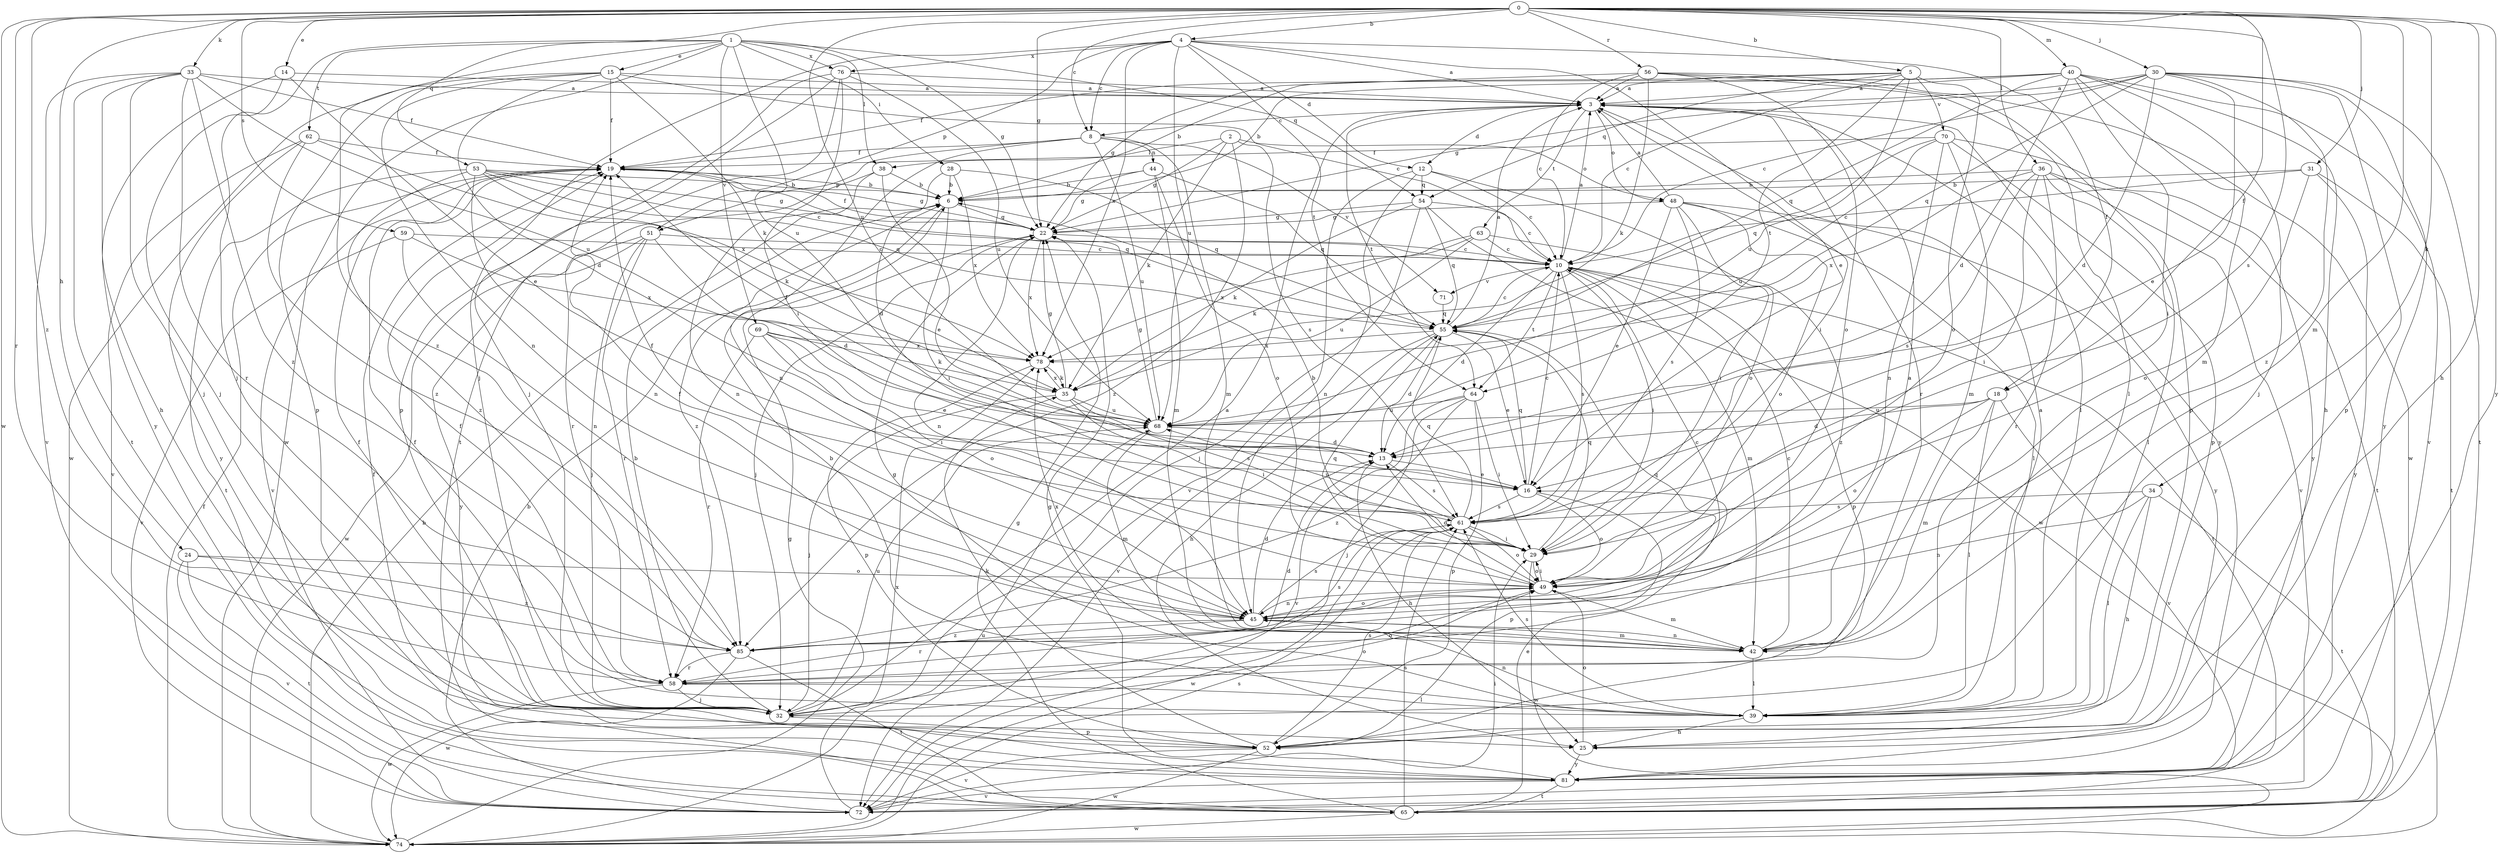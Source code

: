 strict digraph  {
0;
1;
2;
3;
4;
5;
6;
8;
10;
12;
13;
14;
15;
16;
18;
19;
22;
24;
25;
28;
29;
30;
31;
32;
33;
34;
35;
36;
38;
39;
40;
42;
44;
45;
48;
49;
51;
52;
53;
54;
55;
56;
58;
59;
61;
62;
63;
64;
65;
68;
69;
70;
71;
72;
74;
76;
78;
81;
85;
0 -> 4  [label=b];
0 -> 5  [label=b];
0 -> 8  [label=c];
0 -> 14  [label=e];
0 -> 18  [label=f];
0 -> 22  [label=g];
0 -> 24  [label=h];
0 -> 25  [label=h];
0 -> 30  [label=j];
0 -> 31  [label=j];
0 -> 33  [label=k];
0 -> 34  [label=k];
0 -> 36  [label=l];
0 -> 40  [label=m];
0 -> 42  [label=m];
0 -> 53  [label=q];
0 -> 56  [label=r];
0 -> 58  [label=r];
0 -> 59  [label=s];
0 -> 61  [label=s];
0 -> 68  [label=u];
0 -> 74  [label=w];
0 -> 81  [label=y];
0 -> 85  [label=z];
1 -> 15  [label=e];
1 -> 22  [label=g];
1 -> 28  [label=i];
1 -> 32  [label=j];
1 -> 38  [label=l];
1 -> 54  [label=q];
1 -> 62  [label=t];
1 -> 68  [label=u];
1 -> 69  [label=v];
1 -> 74  [label=w];
1 -> 76  [label=x];
1 -> 85  [label=z];
2 -> 22  [label=g];
2 -> 35  [label=k];
2 -> 38  [label=l];
2 -> 48  [label=o];
2 -> 61  [label=s];
2 -> 85  [label=z];
3 -> 8  [label=c];
3 -> 12  [label=d];
3 -> 29  [label=i];
3 -> 39  [label=l];
3 -> 48  [label=o];
3 -> 58  [label=r];
3 -> 63  [label=t];
3 -> 64  [label=t];
3 -> 81  [label=y];
4 -> 3  [label=a];
4 -> 8  [label=c];
4 -> 12  [label=d];
4 -> 16  [label=e];
4 -> 18  [label=f];
4 -> 32  [label=j];
4 -> 51  [label=p];
4 -> 64  [label=t];
4 -> 68  [label=u];
4 -> 76  [label=x];
4 -> 78  [label=x];
5 -> 3  [label=a];
5 -> 6  [label=b];
5 -> 10  [label=c];
5 -> 49  [label=o];
5 -> 54  [label=q];
5 -> 64  [label=t];
5 -> 68  [label=u];
5 -> 70  [label=v];
6 -> 22  [label=g];
6 -> 29  [label=i];
6 -> 85  [label=z];
8 -> 19  [label=f];
8 -> 42  [label=m];
8 -> 44  [label=n];
8 -> 45  [label=n];
8 -> 51  [label=p];
8 -> 68  [label=u];
8 -> 71  [label=v];
10 -> 3  [label=a];
10 -> 13  [label=d];
10 -> 29  [label=i];
10 -> 42  [label=m];
10 -> 52  [label=p];
10 -> 61  [label=s];
10 -> 64  [label=t];
10 -> 65  [label=t];
10 -> 71  [label=v];
12 -> 10  [label=c];
12 -> 45  [label=n];
12 -> 49  [label=o];
12 -> 54  [label=q];
12 -> 72  [label=v];
13 -> 16  [label=e];
13 -> 25  [label=h];
13 -> 61  [label=s];
14 -> 3  [label=a];
14 -> 16  [label=e];
14 -> 32  [label=j];
14 -> 81  [label=y];
15 -> 3  [label=a];
15 -> 10  [label=c];
15 -> 13  [label=d];
15 -> 19  [label=f];
15 -> 35  [label=k];
15 -> 45  [label=n];
15 -> 52  [label=p];
15 -> 74  [label=w];
16 -> 10  [label=c];
16 -> 49  [label=o];
16 -> 52  [label=p];
16 -> 55  [label=q];
16 -> 61  [label=s];
18 -> 13  [label=d];
18 -> 39  [label=l];
18 -> 42  [label=m];
18 -> 49  [label=o];
18 -> 68  [label=u];
18 -> 72  [label=v];
19 -> 6  [label=b];
19 -> 22  [label=g];
19 -> 55  [label=q];
19 -> 72  [label=v];
22 -> 10  [label=c];
22 -> 19  [label=f];
22 -> 32  [label=j];
22 -> 45  [label=n];
22 -> 78  [label=x];
24 -> 49  [label=o];
24 -> 65  [label=t];
24 -> 72  [label=v];
24 -> 85  [label=z];
25 -> 49  [label=o];
25 -> 81  [label=y];
28 -> 6  [label=b];
28 -> 13  [label=d];
28 -> 55  [label=q];
28 -> 78  [label=x];
29 -> 6  [label=b];
29 -> 49  [label=o];
29 -> 55  [label=q];
29 -> 74  [label=w];
30 -> 3  [label=a];
30 -> 10  [label=c];
30 -> 13  [label=d];
30 -> 16  [label=e];
30 -> 22  [label=g];
30 -> 52  [label=p];
30 -> 55  [label=q];
30 -> 65  [label=t];
30 -> 81  [label=y];
30 -> 85  [label=z];
31 -> 6  [label=b];
31 -> 10  [label=c];
31 -> 49  [label=o];
31 -> 65  [label=t];
31 -> 81  [label=y];
32 -> 3  [label=a];
32 -> 6  [label=b];
32 -> 19  [label=f];
32 -> 49  [label=o];
32 -> 52  [label=p];
32 -> 68  [label=u];
33 -> 3  [label=a];
33 -> 19  [label=f];
33 -> 25  [label=h];
33 -> 32  [label=j];
33 -> 58  [label=r];
33 -> 65  [label=t];
33 -> 68  [label=u];
33 -> 72  [label=v];
33 -> 85  [label=z];
34 -> 25  [label=h];
34 -> 39  [label=l];
34 -> 45  [label=n];
34 -> 61  [label=s];
34 -> 65  [label=t];
35 -> 22  [label=g];
35 -> 29  [label=i];
35 -> 32  [label=j];
35 -> 61  [label=s];
35 -> 68  [label=u];
35 -> 78  [label=x];
36 -> 6  [label=b];
36 -> 29  [label=i];
36 -> 39  [label=l];
36 -> 58  [label=r];
36 -> 61  [label=s];
36 -> 65  [label=t];
36 -> 72  [label=v];
36 -> 78  [label=x];
38 -> 6  [label=b];
38 -> 16  [label=e];
38 -> 45  [label=n];
38 -> 58  [label=r];
39 -> 3  [label=a];
39 -> 6  [label=b];
39 -> 19  [label=f];
39 -> 22  [label=g];
39 -> 25  [label=h];
39 -> 45  [label=n];
39 -> 61  [label=s];
40 -> 3  [label=a];
40 -> 6  [label=b];
40 -> 13  [label=d];
40 -> 19  [label=f];
40 -> 25  [label=h];
40 -> 29  [label=i];
40 -> 32  [label=j];
40 -> 42  [label=m];
40 -> 55  [label=q];
40 -> 72  [label=v];
42 -> 3  [label=a];
42 -> 10  [label=c];
42 -> 39  [label=l];
42 -> 45  [label=n];
42 -> 78  [label=x];
44 -> 6  [label=b];
44 -> 22  [label=g];
44 -> 42  [label=m];
44 -> 49  [label=o];
44 -> 55  [label=q];
45 -> 10  [label=c];
45 -> 13  [label=d];
45 -> 19  [label=f];
45 -> 42  [label=m];
45 -> 49  [label=o];
45 -> 55  [label=q];
45 -> 58  [label=r];
45 -> 61  [label=s];
45 -> 85  [label=z];
48 -> 3  [label=a];
48 -> 16  [label=e];
48 -> 22  [label=g];
48 -> 29  [label=i];
48 -> 39  [label=l];
48 -> 49  [label=o];
48 -> 61  [label=s];
48 -> 81  [label=y];
49 -> 13  [label=d];
49 -> 29  [label=i];
49 -> 42  [label=m];
49 -> 45  [label=n];
49 -> 55  [label=q];
51 -> 10  [label=c];
51 -> 13  [label=d];
51 -> 32  [label=j];
51 -> 58  [label=r];
51 -> 74  [label=w];
51 -> 81  [label=y];
52 -> 35  [label=k];
52 -> 61  [label=s];
52 -> 72  [label=v];
52 -> 74  [label=w];
53 -> 6  [label=b];
53 -> 10  [label=c];
53 -> 22  [label=g];
53 -> 35  [label=k];
53 -> 45  [label=n];
53 -> 55  [label=q];
53 -> 65  [label=t];
53 -> 85  [label=z];
54 -> 10  [label=c];
54 -> 22  [label=g];
54 -> 32  [label=j];
54 -> 35  [label=k];
54 -> 55  [label=q];
54 -> 74  [label=w];
55 -> 3  [label=a];
55 -> 10  [label=c];
55 -> 13  [label=d];
55 -> 16  [label=e];
55 -> 25  [label=h];
55 -> 72  [label=v];
55 -> 78  [label=x];
56 -> 3  [label=a];
56 -> 10  [label=c];
56 -> 22  [label=g];
56 -> 35  [label=k];
56 -> 39  [label=l];
56 -> 49  [label=o];
56 -> 52  [label=p];
56 -> 74  [label=w];
58 -> 13  [label=d];
58 -> 19  [label=f];
58 -> 32  [label=j];
58 -> 39  [label=l];
58 -> 49  [label=o];
58 -> 74  [label=w];
59 -> 10  [label=c];
59 -> 45  [label=n];
59 -> 72  [label=v];
59 -> 78  [label=x];
61 -> 19  [label=f];
61 -> 29  [label=i];
61 -> 49  [label=o];
61 -> 55  [label=q];
61 -> 68  [label=u];
61 -> 74  [label=w];
62 -> 19  [label=f];
62 -> 72  [label=v];
62 -> 78  [label=x];
62 -> 81  [label=y];
62 -> 85  [label=z];
63 -> 10  [label=c];
63 -> 35  [label=k];
63 -> 68  [label=u];
63 -> 78  [label=x];
63 -> 85  [label=z];
64 -> 29  [label=i];
64 -> 32  [label=j];
64 -> 52  [label=p];
64 -> 68  [label=u];
64 -> 72  [label=v];
64 -> 85  [label=z];
65 -> 16  [label=e];
65 -> 22  [label=g];
65 -> 61  [label=s];
65 -> 74  [label=w];
68 -> 13  [label=d];
68 -> 19  [label=f];
68 -> 22  [label=g];
68 -> 42  [label=m];
69 -> 16  [label=e];
69 -> 29  [label=i];
69 -> 35  [label=k];
69 -> 49  [label=o];
69 -> 58  [label=r];
69 -> 78  [label=x];
70 -> 19  [label=f];
70 -> 42  [label=m];
70 -> 45  [label=n];
70 -> 52  [label=p];
70 -> 55  [label=q];
70 -> 68  [label=u];
70 -> 81  [label=y];
71 -> 55  [label=q];
72 -> 6  [label=b];
72 -> 29  [label=i];
72 -> 78  [label=x];
74 -> 6  [label=b];
74 -> 19  [label=f];
74 -> 22  [label=g];
74 -> 61  [label=s];
74 -> 68  [label=u];
76 -> 3  [label=a];
76 -> 29  [label=i];
76 -> 32  [label=j];
76 -> 52  [label=p];
76 -> 65  [label=t];
76 -> 68  [label=u];
78 -> 35  [label=k];
78 -> 52  [label=p];
81 -> 19  [label=f];
81 -> 22  [label=g];
81 -> 65  [label=t];
81 -> 72  [label=v];
85 -> 58  [label=r];
85 -> 61  [label=s];
85 -> 65  [label=t];
85 -> 74  [label=w];
}
